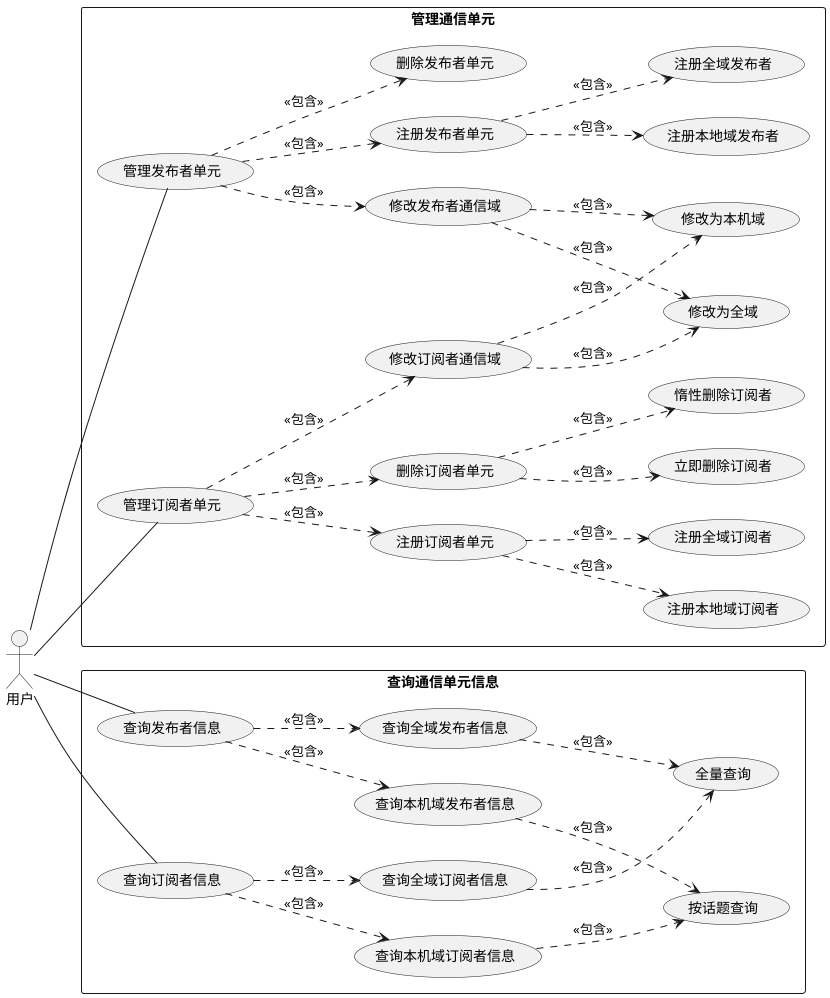 @startuml
left to right direction
skinparam packageStyle rectangle
actor 用户
rectangle 管理通信单元 {
用户 -- (管理发布者单元)
(管理发布者单元) .-> (注册发布者单元) : <<包含>>
(管理发布者单元) .-> (删除发布者单元) : <<包含>>
(管理发布者单元) .-> (修改发布者通信域) : <<包含>>
(修改发布者通信域) .-> (修改为全域) : <<包含>>
(修改发布者通信域) .-> (修改为本机域) : <<包含>>
(注册发布者单元) .-> (注册本地域发布者) : <<包含>>
(注册发布者单元) .-> (注册全域发布者) : <<包含>>

用户 -- (管理订阅者单元)
(管理订阅者单元) .-> (注册订阅者单元) : <<包含>>
(管理订阅者单元) .-> (删除订阅者单元) : <<包含>>
(管理订阅者单元) .-> (修改订阅者通信域) : <<包含>>
(修改订阅者通信域) .-> (修改为全域) : <<包含>>
(修改订阅者通信域) .-> (修改为本机域) : <<包含>>
(注册订阅者单元) .-> (注册本地域订阅者) : <<包含>>
(注册订阅者单元) .-> (注册全域订阅者) : <<包含>>
删除订阅者单元 .-> (立即删除订阅者) : <<包含>>
删除订阅者单元 .-> (惰性删除订阅者) : <<包含>>
}
rectangle 查询通信单元信息 {
用户 -- (查询发布者信息)
用户 -- (查询订阅者信息)
(查询发布者信息) .-> (查询本机域发布者信息) : <<包含>>
(查询发布者信息) .-> (查询全域发布者信息) : <<包含>>
(查询订阅者信息) .-> (查询本机域订阅者信息) : <<包含>>
(查询订阅者信息) .-> (查询全域订阅者信息) : <<包含>>
(查询本机域发布者信息) .-> (按话题查询) : <<包含>>
(查询本机域订阅者信息) .-> (按话题查询) : <<包含>>
(查询全域订阅者信息) .-> (全量查询) : <<包含>>
(查询全域发布者信息) .-> (全量查询) : <<包含>>
}
@enduml


